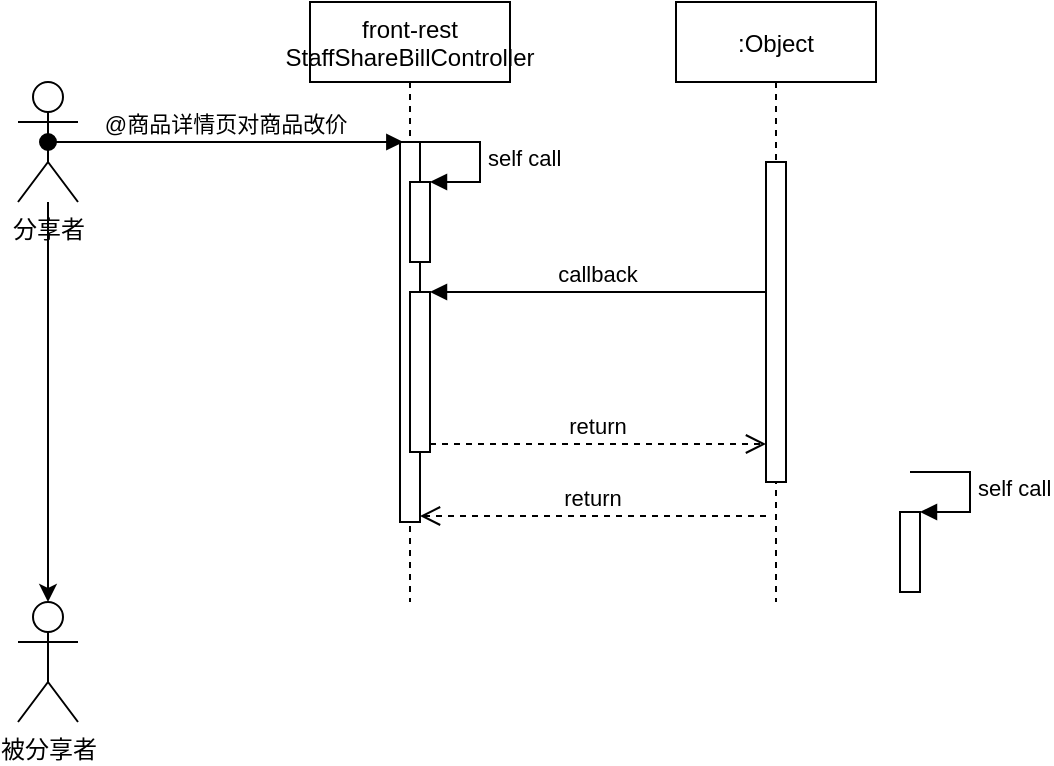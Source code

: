 <mxfile version="14.8.2" type="github"><diagram id="kgpKYQtTHZ0yAKxKKP6v" name="Page-1"><mxGraphModel dx="2272" dy="762" grid="1" gridSize="10" guides="1" tooltips="1" connect="1" arrows="1" fold="1" page="1" pageScale="1" pageWidth="850" pageHeight="1100" math="0" shadow="0"><root><mxCell id="0"/><mxCell id="1" parent="0"/><mxCell id="3nuBFxr9cyL0pnOWT2aG-1" value="front-rest&#10;StaffShareBillController" style="shape=umlLifeline;perimeter=lifelinePerimeter;container=1;collapsible=0;recursiveResize=0;rounded=0;shadow=0;strokeWidth=1;" parent="1" vertex="1"><mxGeometry x="120" y="80" width="100" height="300" as="geometry"/></mxCell><mxCell id="3nuBFxr9cyL0pnOWT2aG-2" value="" style="points=[];perimeter=orthogonalPerimeter;rounded=0;shadow=0;strokeWidth=1;" parent="3nuBFxr9cyL0pnOWT2aG-1" vertex="1"><mxGeometry x="45" y="70" width="10" height="190" as="geometry"/></mxCell><mxCell id="3nuBFxr9cyL0pnOWT2aG-4" value="" style="points=[];perimeter=orthogonalPerimeter;rounded=0;shadow=0;strokeWidth=1;" parent="3nuBFxr9cyL0pnOWT2aG-1" vertex="1"><mxGeometry x="50" y="145" width="10" height="80" as="geometry"/></mxCell><mxCell id="vEjpkH1pZJh_3Oxpn7uJ-6" value="" style="html=1;points=[];perimeter=orthogonalPerimeter;" parent="3nuBFxr9cyL0pnOWT2aG-1" vertex="1"><mxGeometry x="50" y="90" width="10" height="40" as="geometry"/></mxCell><mxCell id="vEjpkH1pZJh_3Oxpn7uJ-7" value="self call" style="edgeStyle=orthogonalEdgeStyle;html=1;align=left;spacingLeft=2;endArrow=block;rounded=0;entryX=1;entryY=0;" parent="3nuBFxr9cyL0pnOWT2aG-1" target="vEjpkH1pZJh_3Oxpn7uJ-6" edge="1"><mxGeometry relative="1" as="geometry"><mxPoint x="55" y="70" as="sourcePoint"/><Array as="points"><mxPoint x="85" y="70"/></Array></mxGeometry></mxCell><mxCell id="3nuBFxr9cyL0pnOWT2aG-5" value=":Object" style="shape=umlLifeline;perimeter=lifelinePerimeter;container=1;collapsible=0;recursiveResize=0;rounded=0;shadow=0;strokeWidth=1;" parent="1" vertex="1"><mxGeometry x="303" y="80" width="100" height="300" as="geometry"/></mxCell><mxCell id="3nuBFxr9cyL0pnOWT2aG-6" value="" style="points=[];perimeter=orthogonalPerimeter;rounded=0;shadow=0;strokeWidth=1;" parent="3nuBFxr9cyL0pnOWT2aG-5" vertex="1"><mxGeometry x="45" y="80" width="10" height="160" as="geometry"/></mxCell><mxCell id="3nuBFxr9cyL0pnOWT2aG-7" value="return" style="verticalAlign=bottom;endArrow=open;dashed=1;endSize=8;exitX=0;exitY=0.95;shadow=0;strokeWidth=1;" parent="1" edge="1"><mxGeometry relative="1" as="geometry"><mxPoint x="175" y="337.0" as="targetPoint"/><mxPoint x="348" y="337.0" as="sourcePoint"/></mxGeometry></mxCell><mxCell id="3nuBFxr9cyL0pnOWT2aG-9" value="callback" style="verticalAlign=bottom;endArrow=block;entryX=1;entryY=0;shadow=0;strokeWidth=1;" parent="1" target="3nuBFxr9cyL0pnOWT2aG-4" edge="1"><mxGeometry relative="1" as="geometry"><mxPoint x="348" y="225" as="sourcePoint"/></mxGeometry></mxCell><mxCell id="3nuBFxr9cyL0pnOWT2aG-10" value="return" style="verticalAlign=bottom;endArrow=open;dashed=1;endSize=8;exitX=1;exitY=0.95;shadow=0;strokeWidth=1;" parent="1" source="3nuBFxr9cyL0pnOWT2aG-4" edge="1"><mxGeometry relative="1" as="geometry"><mxPoint x="348" y="301.0" as="targetPoint"/></mxGeometry></mxCell><mxCell id="vEjpkH1pZJh_3Oxpn7uJ-3" value="" style="edgeStyle=orthogonalEdgeStyle;rounded=0;orthogonalLoop=1;jettySize=auto;html=1;" parent="1" source="vEjpkH1pZJh_3Oxpn7uJ-1" target="vEjpkH1pZJh_3Oxpn7uJ-2" edge="1"><mxGeometry relative="1" as="geometry"/></mxCell><mxCell id="vEjpkH1pZJh_3Oxpn7uJ-1" value="分享者" style="shape=umlActor;verticalLabelPosition=bottom;verticalAlign=top;html=1;outlineConnect=0;" parent="1" vertex="1"><mxGeometry x="-26" y="120" width="30" height="60" as="geometry"/></mxCell><mxCell id="vEjpkH1pZJh_3Oxpn7uJ-2" value="被分享者" style="shape=umlActor;verticalLabelPosition=bottom;verticalAlign=top;html=1;outlineConnect=0;" parent="1" vertex="1"><mxGeometry x="-26" y="380" width="30" height="60" as="geometry"/></mxCell><mxCell id="3nuBFxr9cyL0pnOWT2aG-3" value="@商品详情页对商品改价" style="verticalAlign=bottom;startArrow=oval;endArrow=block;startSize=8;shadow=0;strokeWidth=1;exitX=0.5;exitY=0.5;exitDx=0;exitDy=0;exitPerimeter=0;entryX=0.167;entryY=0;entryDx=0;entryDy=0;entryPerimeter=0;" parent="1" source="vEjpkH1pZJh_3Oxpn7uJ-1" target="3nuBFxr9cyL0pnOWT2aG-2" edge="1"><mxGeometry relative="1" as="geometry"><mxPoint x="57" y="150" as="sourcePoint"/><mxPoint x="117" y="150" as="targetPoint"/></mxGeometry></mxCell><mxCell id="vEjpkH1pZJh_3Oxpn7uJ-4" value="" style="html=1;points=[];perimeter=orthogonalPerimeter;" parent="1" vertex="1"><mxGeometry x="415" y="335" width="10" height="40" as="geometry"/></mxCell><mxCell id="vEjpkH1pZJh_3Oxpn7uJ-5" value="self call" style="edgeStyle=orthogonalEdgeStyle;html=1;align=left;spacingLeft=2;endArrow=block;rounded=0;entryX=1;entryY=0;" parent="1" target="vEjpkH1pZJh_3Oxpn7uJ-4" edge="1"><mxGeometry relative="1" as="geometry"><mxPoint x="420" y="315" as="sourcePoint"/><Array as="points"><mxPoint x="450" y="315"/></Array></mxGeometry></mxCell></root></mxGraphModel></diagram></mxfile>